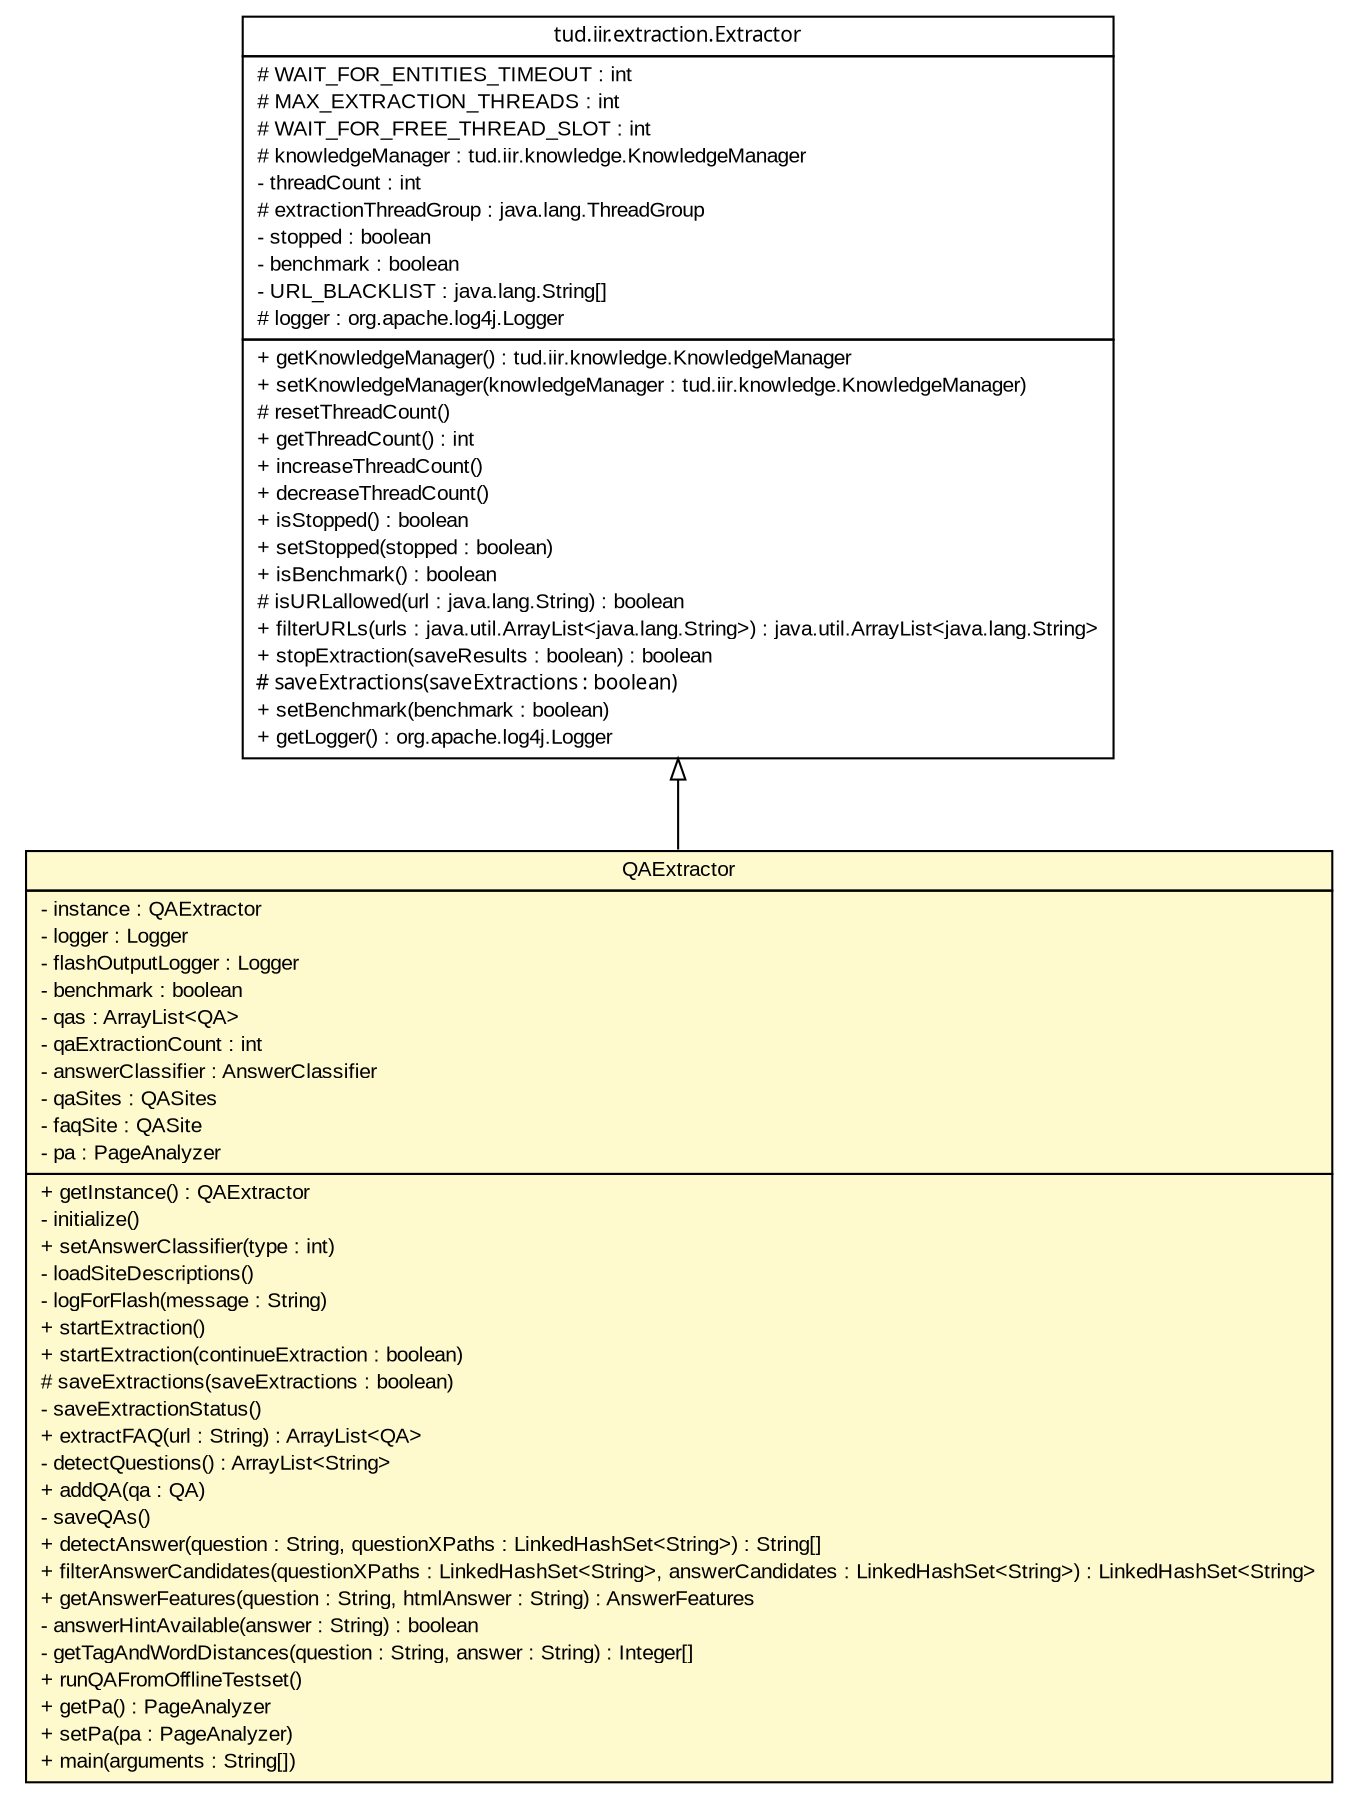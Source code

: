 #!/usr/local/bin/dot
#
# Class diagram 
# Generated by UMLGraph version 5.2 (http://www.umlgraph.org/)
#

digraph G {
	edge [fontname="arial",fontsize=10,labelfontname="arial",labelfontsize=10];
	node [fontname="arial",fontsize=10,shape=plaintext];
	nodesep=0.25;
	ranksep=0.5;
	// tud.iir.extraction.Extractor
	c30490 [label=<<table title="tud.iir.extraction.Extractor" border="0" cellborder="1" cellspacing="0" cellpadding="2" port="p" href="../Extractor.html">
		<tr><td><table border="0" cellspacing="0" cellpadding="1">
<tr><td align="center" balign="center"><font face="ariali"> tud.iir.extraction.Extractor </font></td></tr>
		</table></td></tr>
		<tr><td><table border="0" cellspacing="0" cellpadding="1">
<tr><td align="left" balign="left"> # WAIT_FOR_ENTITIES_TIMEOUT : int </td></tr>
<tr><td align="left" balign="left"> # MAX_EXTRACTION_THREADS : int </td></tr>
<tr><td align="left" balign="left"> # WAIT_FOR_FREE_THREAD_SLOT : int </td></tr>
<tr><td align="left" balign="left"> # knowledgeManager : tud.iir.knowledge.KnowledgeManager </td></tr>
<tr><td align="left" balign="left"> - threadCount : int </td></tr>
<tr><td align="left" balign="left"> # extractionThreadGroup : java.lang.ThreadGroup </td></tr>
<tr><td align="left" balign="left"> - stopped : boolean </td></tr>
<tr><td align="left" balign="left"> - benchmark : boolean </td></tr>
<tr><td align="left" balign="left"> - URL_BLACKLIST : java.lang.String[] </td></tr>
<tr><td align="left" balign="left"> # logger : org.apache.log4j.Logger </td></tr>
		</table></td></tr>
		<tr><td><table border="0" cellspacing="0" cellpadding="1">
<tr><td align="left" balign="left"> + getKnowledgeManager() : tud.iir.knowledge.KnowledgeManager </td></tr>
<tr><td align="left" balign="left"> + setKnowledgeManager(knowledgeManager : tud.iir.knowledge.KnowledgeManager) </td></tr>
<tr><td align="left" balign="left"> # resetThreadCount() </td></tr>
<tr><td align="left" balign="left"> + getThreadCount() : int </td></tr>
<tr><td align="left" balign="left"> + increaseThreadCount() </td></tr>
<tr><td align="left" balign="left"> + decreaseThreadCount() </td></tr>
<tr><td align="left" balign="left"> + isStopped() : boolean </td></tr>
<tr><td align="left" balign="left"> + setStopped(stopped : boolean) </td></tr>
<tr><td align="left" balign="left"> + isBenchmark() : boolean </td></tr>
<tr><td align="left" balign="left"> # isURLallowed(url : java.lang.String) : boolean </td></tr>
<tr><td align="left" balign="left"> + filterURLs(urls : java.util.ArrayList&lt;java.lang.String&gt;) : java.util.ArrayList&lt;java.lang.String&gt; </td></tr>
<tr><td align="left" balign="left"> + stopExtraction(saveResults : boolean) : boolean </td></tr>
<tr><td align="left" balign="left"><font face="ariali" point-size="10.0"> # saveExtractions(saveExtractions : boolean) </font></td></tr>
<tr><td align="left" balign="left"> + setBenchmark(benchmark : boolean) </td></tr>
<tr><td align="left" balign="left"> + getLogger() : org.apache.log4j.Logger </td></tr>
		</table></td></tr>
		</table>>, fontname="arial", fontcolor="black", fontsize=10.0];
	// tud.iir.extraction.qa.QAExtractor
	c30532 [label=<<table title="tud.iir.extraction.qa.QAExtractor" border="0" cellborder="1" cellspacing="0" cellpadding="2" port="p" bgcolor="lemonChiffon" href="./QAExtractor.html">
		<tr><td><table border="0" cellspacing="0" cellpadding="1">
<tr><td align="center" balign="center"> QAExtractor </td></tr>
		</table></td></tr>
		<tr><td><table border="0" cellspacing="0" cellpadding="1">
<tr><td align="left" balign="left"> - instance : QAExtractor </td></tr>
<tr><td align="left" balign="left"> - logger : Logger </td></tr>
<tr><td align="left" balign="left"> - flashOutputLogger : Logger </td></tr>
<tr><td align="left" balign="left"> - benchmark : boolean </td></tr>
<tr><td align="left" balign="left"> - qas : ArrayList&lt;QA&gt; </td></tr>
<tr><td align="left" balign="left"> - qaExtractionCount : int </td></tr>
<tr><td align="left" balign="left"> - answerClassifier : AnswerClassifier </td></tr>
<tr><td align="left" balign="left"> - qaSites : QASites </td></tr>
<tr><td align="left" balign="left"> - faqSite : QASite </td></tr>
<tr><td align="left" balign="left"> - pa : PageAnalyzer </td></tr>
		</table></td></tr>
		<tr><td><table border="0" cellspacing="0" cellpadding="1">
<tr><td align="left" balign="left"> + getInstance() : QAExtractor </td></tr>
<tr><td align="left" balign="left"> - initialize() </td></tr>
<tr><td align="left" balign="left"> + setAnswerClassifier(type : int) </td></tr>
<tr><td align="left" balign="left"> - loadSiteDescriptions() </td></tr>
<tr><td align="left" balign="left"> - logForFlash(message : String) </td></tr>
<tr><td align="left" balign="left"> + startExtraction() </td></tr>
<tr><td align="left" balign="left"> + startExtraction(continueExtraction : boolean) </td></tr>
<tr><td align="left" balign="left"> # saveExtractions(saveExtractions : boolean) </td></tr>
<tr><td align="left" balign="left"> - saveExtractionStatus() </td></tr>
<tr><td align="left" balign="left"> + extractFAQ(url : String) : ArrayList&lt;QA&gt; </td></tr>
<tr><td align="left" balign="left"> - detectQuestions() : ArrayList&lt;String&gt; </td></tr>
<tr><td align="left" balign="left"> + addQA(qa : QA) </td></tr>
<tr><td align="left" balign="left"> - saveQAs() </td></tr>
<tr><td align="left" balign="left"> + detectAnswer(question : String, questionXPaths : LinkedHashSet&lt;String&gt;) : String[] </td></tr>
<tr><td align="left" balign="left"> + filterAnswerCandidates(questionXPaths : LinkedHashSet&lt;String&gt;, answerCandidates : LinkedHashSet&lt;String&gt;) : LinkedHashSet&lt;String&gt; </td></tr>
<tr><td align="left" balign="left"> + getAnswerFeatures(question : String, htmlAnswer : String) : AnswerFeatures </td></tr>
<tr><td align="left" balign="left"> - answerHintAvailable(answer : String) : boolean </td></tr>
<tr><td align="left" balign="left"> - getTagAndWordDistances(question : String, answer : String) : Integer[] </td></tr>
<tr><td align="left" balign="left"> + runQAFromOfflineTestset() </td></tr>
<tr><td align="left" balign="left"> + getPa() : PageAnalyzer </td></tr>
<tr><td align="left" balign="left"> + setPa(pa : PageAnalyzer) </td></tr>
<tr><td align="left" balign="left"> + main(arguments : String[]) </td></tr>
		</table></td></tr>
		</table>>, fontname="arial", fontcolor="black", fontsize=10.0];
	//tud.iir.extraction.qa.QAExtractor extends tud.iir.extraction.Extractor
	c30490:p -> c30532:p [dir=back,arrowtail=empty];
}

